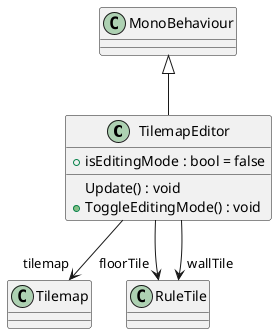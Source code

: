 @startuml
class TilemapEditor {
    + isEditingMode : bool = false
    Update() : void
    + ToggleEditingMode() : void
}
MonoBehaviour <|-- TilemapEditor
TilemapEditor --> "tilemap" Tilemap
TilemapEditor --> "floorTile" RuleTile
TilemapEditor --> "wallTile" RuleTile
@enduml
